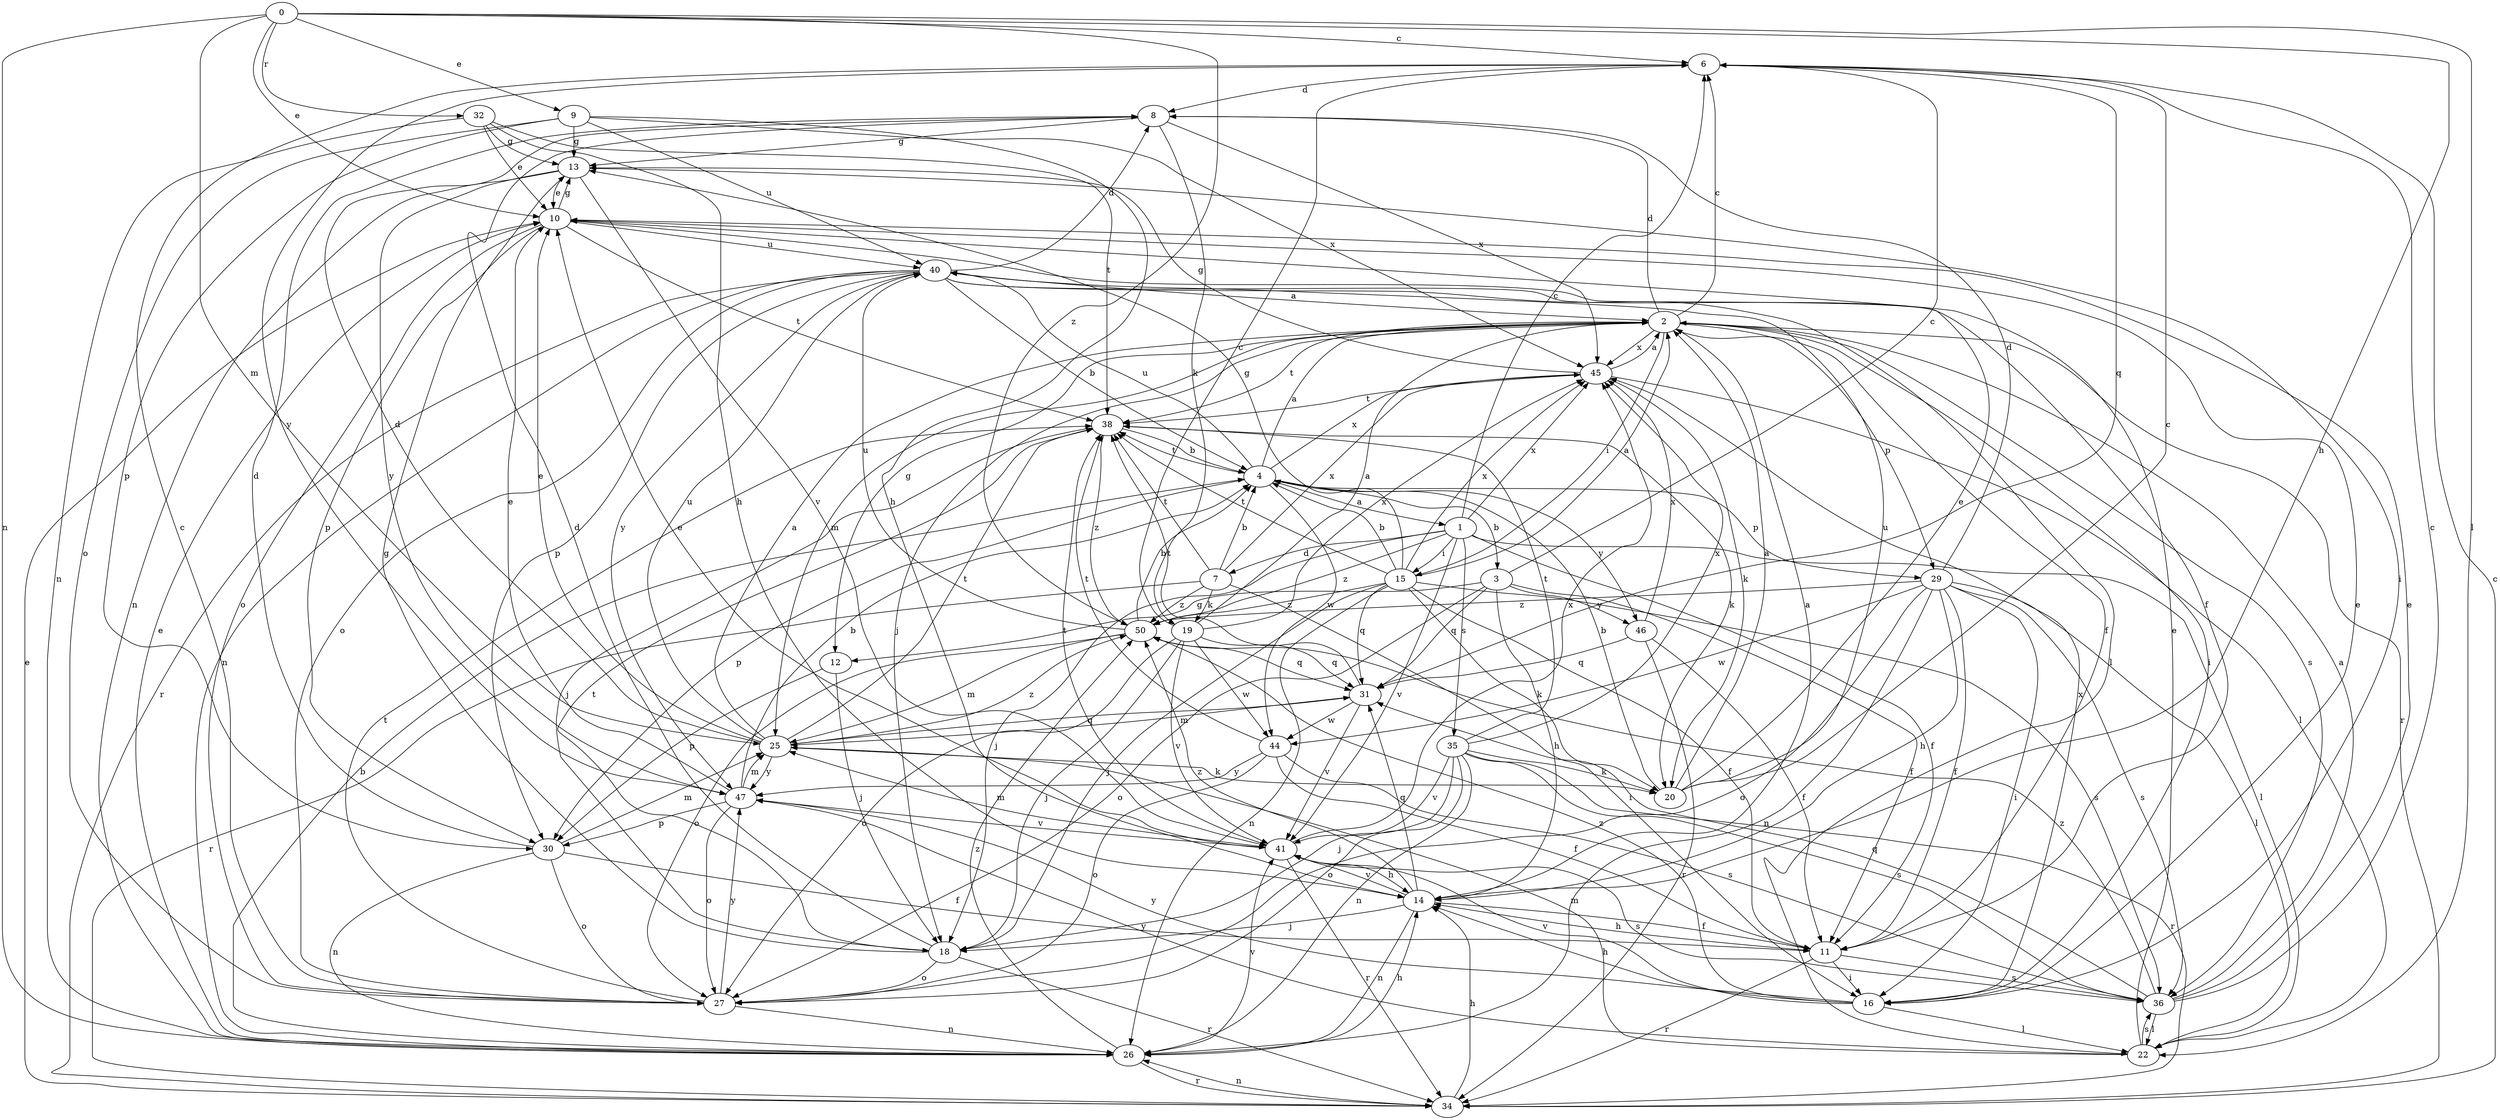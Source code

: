 strict digraph  {
0;
1;
2;
3;
4;
6;
7;
8;
9;
10;
11;
12;
13;
14;
15;
16;
18;
19;
20;
22;
25;
26;
27;
29;
30;
31;
32;
34;
35;
36;
38;
40;
41;
44;
45;
46;
47;
50;
0 -> 6  [label=c];
0 -> 9  [label=e];
0 -> 10  [label=e];
0 -> 14  [label=h];
0 -> 22  [label=l];
0 -> 25  [label=m];
0 -> 26  [label=n];
0 -> 32  [label=r];
0 -> 50  [label=z];
1 -> 6  [label=c];
1 -> 7  [label=d];
1 -> 11  [label=f];
1 -> 15  [label=i];
1 -> 18  [label=j];
1 -> 22  [label=l];
1 -> 35  [label=s];
1 -> 41  [label=v];
1 -> 45  [label=x];
1 -> 50  [label=z];
2 -> 6  [label=c];
2 -> 8  [label=d];
2 -> 11  [label=f];
2 -> 12  [label=g];
2 -> 15  [label=i];
2 -> 16  [label=i];
2 -> 18  [label=j];
2 -> 25  [label=m];
2 -> 29  [label=p];
2 -> 34  [label=r];
2 -> 36  [label=s];
2 -> 38  [label=t];
2 -> 45  [label=x];
3 -> 6  [label=c];
3 -> 11  [label=f];
3 -> 12  [label=g];
3 -> 14  [label=h];
3 -> 27  [label=o];
3 -> 31  [label=q];
3 -> 46  [label=y];
4 -> 1  [label=a];
4 -> 2  [label=a];
4 -> 3  [label=b];
4 -> 29  [label=p];
4 -> 30  [label=p];
4 -> 38  [label=t];
4 -> 40  [label=u];
4 -> 44  [label=w];
4 -> 45  [label=x];
4 -> 46  [label=y];
6 -> 8  [label=d];
6 -> 31  [label=q];
6 -> 47  [label=y];
7 -> 4  [label=b];
7 -> 16  [label=i];
7 -> 19  [label=k];
7 -> 34  [label=r];
7 -> 38  [label=t];
7 -> 45  [label=x];
7 -> 50  [label=z];
8 -> 13  [label=g];
8 -> 19  [label=k];
8 -> 45  [label=x];
9 -> 13  [label=g];
9 -> 14  [label=h];
9 -> 27  [label=o];
9 -> 30  [label=p];
9 -> 40  [label=u];
9 -> 45  [label=x];
10 -> 13  [label=g];
10 -> 27  [label=o];
10 -> 30  [label=p];
10 -> 38  [label=t];
10 -> 40  [label=u];
11 -> 14  [label=h];
11 -> 16  [label=i];
11 -> 34  [label=r];
11 -> 36  [label=s];
12 -> 18  [label=j];
12 -> 30  [label=p];
13 -> 10  [label=e];
13 -> 16  [label=i];
13 -> 26  [label=n];
13 -> 41  [label=v];
13 -> 47  [label=y];
14 -> 2  [label=a];
14 -> 11  [label=f];
14 -> 18  [label=j];
14 -> 26  [label=n];
14 -> 31  [label=q];
14 -> 41  [label=v];
14 -> 50  [label=z];
15 -> 2  [label=a];
15 -> 4  [label=b];
15 -> 11  [label=f];
15 -> 13  [label=g];
15 -> 18  [label=j];
15 -> 20  [label=k];
15 -> 26  [label=n];
15 -> 31  [label=q];
15 -> 36  [label=s];
15 -> 38  [label=t];
15 -> 45  [label=x];
15 -> 50  [label=z];
16 -> 10  [label=e];
16 -> 14  [label=h];
16 -> 22  [label=l];
16 -> 41  [label=v];
16 -> 45  [label=x];
16 -> 47  [label=y];
16 -> 50  [label=z];
18 -> 8  [label=d];
18 -> 13  [label=g];
18 -> 27  [label=o];
18 -> 34  [label=r];
18 -> 38  [label=t];
19 -> 2  [label=a];
19 -> 6  [label=c];
19 -> 18  [label=j];
19 -> 27  [label=o];
19 -> 31  [label=q];
19 -> 41  [label=v];
19 -> 44  [label=w];
19 -> 45  [label=x];
20 -> 2  [label=a];
20 -> 4  [label=b];
20 -> 6  [label=c];
20 -> 10  [label=e];
20 -> 40  [label=u];
22 -> 10  [label=e];
22 -> 25  [label=m];
22 -> 36  [label=s];
22 -> 47  [label=y];
25 -> 2  [label=a];
25 -> 8  [label=d];
25 -> 10  [label=e];
25 -> 20  [label=k];
25 -> 31  [label=q];
25 -> 38  [label=t];
25 -> 40  [label=u];
25 -> 47  [label=y];
25 -> 50  [label=z];
26 -> 4  [label=b];
26 -> 10  [label=e];
26 -> 14  [label=h];
26 -> 34  [label=r];
26 -> 41  [label=v];
26 -> 50  [label=z];
27 -> 6  [label=c];
27 -> 26  [label=n];
27 -> 38  [label=t];
27 -> 47  [label=y];
29 -> 8  [label=d];
29 -> 11  [label=f];
29 -> 14  [label=h];
29 -> 16  [label=i];
29 -> 22  [label=l];
29 -> 26  [label=n];
29 -> 27  [label=o];
29 -> 36  [label=s];
29 -> 44  [label=w];
29 -> 50  [label=z];
30 -> 8  [label=d];
30 -> 11  [label=f];
30 -> 25  [label=m];
30 -> 26  [label=n];
30 -> 27  [label=o];
31 -> 25  [label=m];
31 -> 38  [label=t];
31 -> 41  [label=v];
31 -> 44  [label=w];
32 -> 10  [label=e];
32 -> 13  [label=g];
32 -> 14  [label=h];
32 -> 26  [label=n];
32 -> 38  [label=t];
34 -> 6  [label=c];
34 -> 10  [label=e];
34 -> 14  [label=h];
34 -> 26  [label=n];
35 -> 18  [label=j];
35 -> 20  [label=k];
35 -> 26  [label=n];
35 -> 27  [label=o];
35 -> 34  [label=r];
35 -> 36  [label=s];
35 -> 38  [label=t];
35 -> 41  [label=v];
35 -> 45  [label=x];
36 -> 2  [label=a];
36 -> 6  [label=c];
36 -> 10  [label=e];
36 -> 22  [label=l];
36 -> 31  [label=q];
36 -> 50  [label=z];
38 -> 4  [label=b];
38 -> 18  [label=j];
38 -> 20  [label=k];
38 -> 50  [label=z];
40 -> 2  [label=a];
40 -> 4  [label=b];
40 -> 8  [label=d];
40 -> 11  [label=f];
40 -> 22  [label=l];
40 -> 26  [label=n];
40 -> 27  [label=o];
40 -> 30  [label=p];
40 -> 34  [label=r];
40 -> 47  [label=y];
41 -> 10  [label=e];
41 -> 14  [label=h];
41 -> 25  [label=m];
41 -> 34  [label=r];
41 -> 36  [label=s];
41 -> 38  [label=t];
41 -> 45  [label=x];
44 -> 11  [label=f];
44 -> 27  [label=o];
44 -> 36  [label=s];
44 -> 38  [label=t];
44 -> 47  [label=y];
45 -> 2  [label=a];
45 -> 13  [label=g];
45 -> 20  [label=k];
45 -> 22  [label=l];
45 -> 38  [label=t];
46 -> 11  [label=f];
46 -> 31  [label=q];
46 -> 34  [label=r];
46 -> 45  [label=x];
47 -> 4  [label=b];
47 -> 10  [label=e];
47 -> 25  [label=m];
47 -> 27  [label=o];
47 -> 30  [label=p];
47 -> 41  [label=v];
50 -> 4  [label=b];
50 -> 25  [label=m];
50 -> 27  [label=o];
50 -> 31  [label=q];
50 -> 40  [label=u];
}
